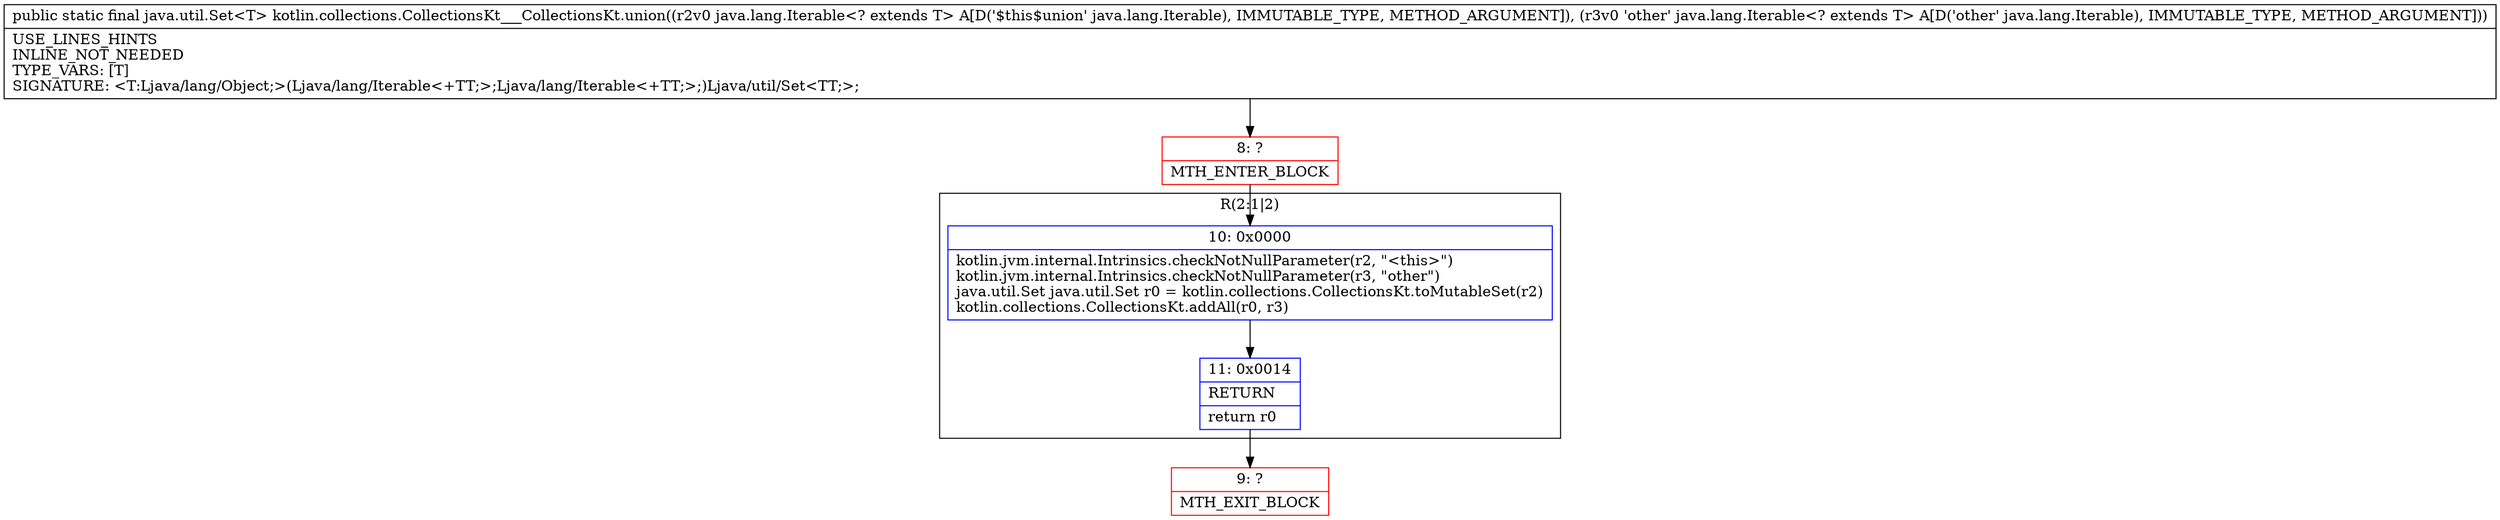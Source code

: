 digraph "CFG forkotlin.collections.CollectionsKt___CollectionsKt.union(Ljava\/lang\/Iterable;Ljava\/lang\/Iterable;)Ljava\/util\/Set;" {
subgraph cluster_Region_883304403 {
label = "R(2:1|2)";
node [shape=record,color=blue];
Node_10 [shape=record,label="{10\:\ 0x0000|kotlin.jvm.internal.Intrinsics.checkNotNullParameter(r2, \"\<this\>\")\lkotlin.jvm.internal.Intrinsics.checkNotNullParameter(r3, \"other\")\ljava.util.Set java.util.Set r0 = kotlin.collections.CollectionsKt.toMutableSet(r2)\lkotlin.collections.CollectionsKt.addAll(r0, r3)\l}"];
Node_11 [shape=record,label="{11\:\ 0x0014|RETURN\l|return r0\l}"];
}
Node_8 [shape=record,color=red,label="{8\:\ ?|MTH_ENTER_BLOCK\l}"];
Node_9 [shape=record,color=red,label="{9\:\ ?|MTH_EXIT_BLOCK\l}"];
MethodNode[shape=record,label="{public static final java.util.Set\<T\> kotlin.collections.CollectionsKt___CollectionsKt.union((r2v0 java.lang.Iterable\<? extends T\> A[D('$this$union' java.lang.Iterable), IMMUTABLE_TYPE, METHOD_ARGUMENT]), (r3v0 'other' java.lang.Iterable\<? extends T\> A[D('other' java.lang.Iterable), IMMUTABLE_TYPE, METHOD_ARGUMENT]))  | USE_LINES_HINTS\lINLINE_NOT_NEEDED\lTYPE_VARS: [T]\lSIGNATURE: \<T:Ljava\/lang\/Object;\>(Ljava\/lang\/Iterable\<+TT;\>;Ljava\/lang\/Iterable\<+TT;\>;)Ljava\/util\/Set\<TT;\>;\l}"];
MethodNode -> Node_8;Node_10 -> Node_11;
Node_11 -> Node_9;
Node_8 -> Node_10;
}

